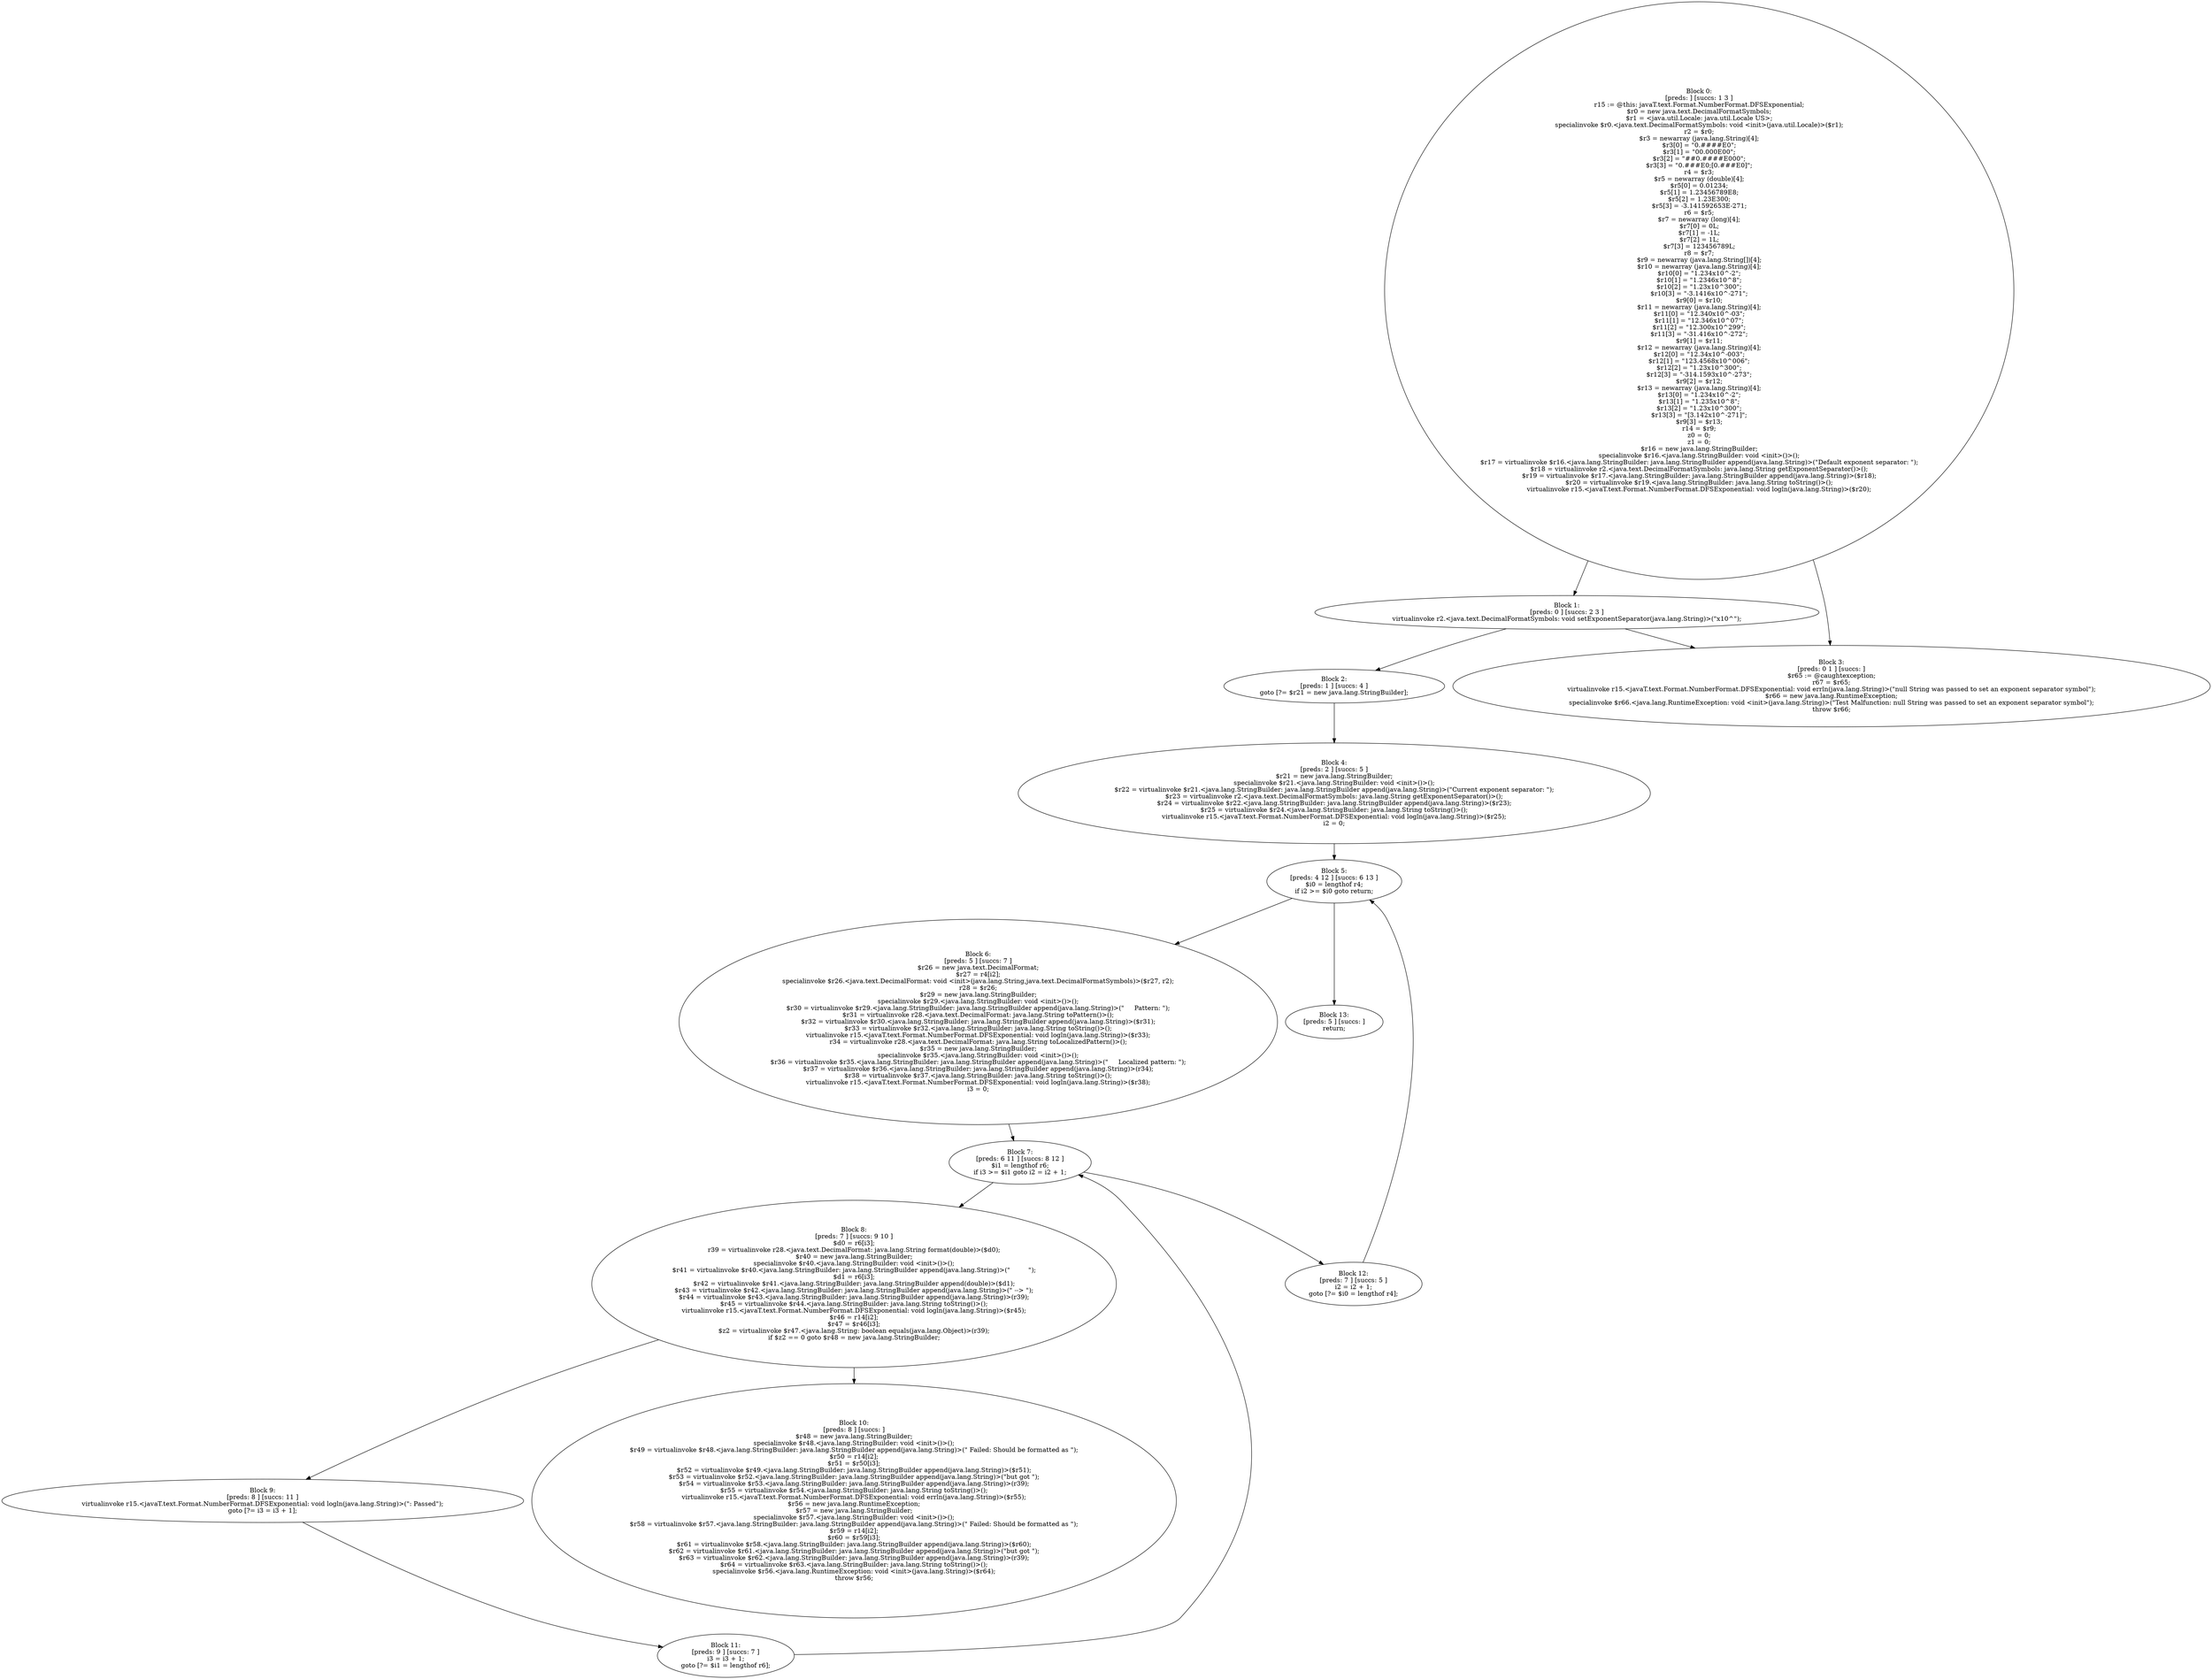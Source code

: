 digraph "unitGraph" {
    "Block 0:
[preds: ] [succs: 1 3 ]
r15 := @this: javaT.text.Format.NumberFormat.DFSExponential;
$r0 = new java.text.DecimalFormatSymbols;
$r1 = <java.util.Locale: java.util.Locale US>;
specialinvoke $r0.<java.text.DecimalFormatSymbols: void <init>(java.util.Locale)>($r1);
r2 = $r0;
$r3 = newarray (java.lang.String)[4];
$r3[0] = \"0.####E0\";
$r3[1] = \"00.000E00\";
$r3[2] = \"##0.####E000\";
$r3[3] = \"0.###E0;[0.###E0]\";
r4 = $r3;
$r5 = newarray (double)[4];
$r5[0] = 0.01234;
$r5[1] = 1.23456789E8;
$r5[2] = 1.23E300;
$r5[3] = -3.141592653E-271;
r6 = $r5;
$r7 = newarray (long)[4];
$r7[0] = 0L;
$r7[1] = -1L;
$r7[2] = 1L;
$r7[3] = 123456789L;
r8 = $r7;
$r9 = newarray (java.lang.String[])[4];
$r10 = newarray (java.lang.String)[4];
$r10[0] = \"1.234x10^-2\";
$r10[1] = \"1.2346x10^8\";
$r10[2] = \"1.23x10^300\";
$r10[3] = \"-3.1416x10^-271\";
$r9[0] = $r10;
$r11 = newarray (java.lang.String)[4];
$r11[0] = \"12.340x10^-03\";
$r11[1] = \"12.346x10^07\";
$r11[2] = \"12.300x10^299\";
$r11[3] = \"-31.416x10^-272\";
$r9[1] = $r11;
$r12 = newarray (java.lang.String)[4];
$r12[0] = \"12.34x10^-003\";
$r12[1] = \"123.4568x10^006\";
$r12[2] = \"1.23x10^300\";
$r12[3] = \"-314.1593x10^-273\";
$r9[2] = $r12;
$r13 = newarray (java.lang.String)[4];
$r13[0] = \"1.234x10^-2\";
$r13[1] = \"1.235x10^8\";
$r13[2] = \"1.23x10^300\";
$r13[3] = \"[3.142x10^-271]\";
$r9[3] = $r13;
r14 = $r9;
z0 = 0;
z1 = 0;
$r16 = new java.lang.StringBuilder;
specialinvoke $r16.<java.lang.StringBuilder: void <init>()>();
$r17 = virtualinvoke $r16.<java.lang.StringBuilder: java.lang.StringBuilder append(java.lang.String)>(\"Default exponent separator: \");
$r18 = virtualinvoke r2.<java.text.DecimalFormatSymbols: java.lang.String getExponentSeparator()>();
$r19 = virtualinvoke $r17.<java.lang.StringBuilder: java.lang.StringBuilder append(java.lang.String)>($r18);
$r20 = virtualinvoke $r19.<java.lang.StringBuilder: java.lang.String toString()>();
virtualinvoke r15.<javaT.text.Format.NumberFormat.DFSExponential: void logln(java.lang.String)>($r20);
"
    "Block 1:
[preds: 0 ] [succs: 2 3 ]
virtualinvoke r2.<java.text.DecimalFormatSymbols: void setExponentSeparator(java.lang.String)>(\"x10^\");
"
    "Block 2:
[preds: 1 ] [succs: 4 ]
goto [?= $r21 = new java.lang.StringBuilder];
"
    "Block 3:
[preds: 0 1 ] [succs: ]
$r65 := @caughtexception;
r67 = $r65;
virtualinvoke r15.<javaT.text.Format.NumberFormat.DFSExponential: void errln(java.lang.String)>(\"null String was passed to set an exponent separator symbol\");
$r66 = new java.lang.RuntimeException;
specialinvoke $r66.<java.lang.RuntimeException: void <init>(java.lang.String)>(\"Test Malfunction: null String was passed to set an exponent separator symbol\");
throw $r66;
"
    "Block 4:
[preds: 2 ] [succs: 5 ]
$r21 = new java.lang.StringBuilder;
specialinvoke $r21.<java.lang.StringBuilder: void <init>()>();
$r22 = virtualinvoke $r21.<java.lang.StringBuilder: java.lang.StringBuilder append(java.lang.String)>(\"Current exponent separator: \");
$r23 = virtualinvoke r2.<java.text.DecimalFormatSymbols: java.lang.String getExponentSeparator()>();
$r24 = virtualinvoke $r22.<java.lang.StringBuilder: java.lang.StringBuilder append(java.lang.String)>($r23);
$r25 = virtualinvoke $r24.<java.lang.StringBuilder: java.lang.String toString()>();
virtualinvoke r15.<javaT.text.Format.NumberFormat.DFSExponential: void logln(java.lang.String)>($r25);
i2 = 0;
"
    "Block 5:
[preds: 4 12 ] [succs: 6 13 ]
$i0 = lengthof r4;
if i2 >= $i0 goto return;
"
    "Block 6:
[preds: 5 ] [succs: 7 ]
$r26 = new java.text.DecimalFormat;
$r27 = r4[i2];
specialinvoke $r26.<java.text.DecimalFormat: void <init>(java.lang.String,java.text.DecimalFormatSymbols)>($r27, r2);
r28 = $r26;
$r29 = new java.lang.StringBuilder;
specialinvoke $r29.<java.lang.StringBuilder: void <init>()>();
$r30 = virtualinvoke $r29.<java.lang.StringBuilder: java.lang.StringBuilder append(java.lang.String)>(\"     Pattern: \");
$r31 = virtualinvoke r28.<java.text.DecimalFormat: java.lang.String toPattern()>();
$r32 = virtualinvoke $r30.<java.lang.StringBuilder: java.lang.StringBuilder append(java.lang.String)>($r31);
$r33 = virtualinvoke $r32.<java.lang.StringBuilder: java.lang.String toString()>();
virtualinvoke r15.<javaT.text.Format.NumberFormat.DFSExponential: void logln(java.lang.String)>($r33);
r34 = virtualinvoke r28.<java.text.DecimalFormat: java.lang.String toLocalizedPattern()>();
$r35 = new java.lang.StringBuilder;
specialinvoke $r35.<java.lang.StringBuilder: void <init>()>();
$r36 = virtualinvoke $r35.<java.lang.StringBuilder: java.lang.StringBuilder append(java.lang.String)>(\"     Localized pattern: \");
$r37 = virtualinvoke $r36.<java.lang.StringBuilder: java.lang.StringBuilder append(java.lang.String)>(r34);
$r38 = virtualinvoke $r37.<java.lang.StringBuilder: java.lang.String toString()>();
virtualinvoke r15.<javaT.text.Format.NumberFormat.DFSExponential: void logln(java.lang.String)>($r38);
i3 = 0;
"
    "Block 7:
[preds: 6 11 ] [succs: 8 12 ]
$i1 = lengthof r6;
if i3 >= $i1 goto i2 = i2 + 1;
"
    "Block 8:
[preds: 7 ] [succs: 9 10 ]
$d0 = r6[i3];
r39 = virtualinvoke r28.<java.text.DecimalFormat: java.lang.String format(double)>($d0);
$r40 = new java.lang.StringBuilder;
specialinvoke $r40.<java.lang.StringBuilder: void <init>()>();
$r41 = virtualinvoke $r40.<java.lang.StringBuilder: java.lang.StringBuilder append(java.lang.String)>(\"         \");
$d1 = r6[i3];
$r42 = virtualinvoke $r41.<java.lang.StringBuilder: java.lang.StringBuilder append(double)>($d1);
$r43 = virtualinvoke $r42.<java.lang.StringBuilder: java.lang.StringBuilder append(java.lang.String)>(\" --> \");
$r44 = virtualinvoke $r43.<java.lang.StringBuilder: java.lang.StringBuilder append(java.lang.String)>(r39);
$r45 = virtualinvoke $r44.<java.lang.StringBuilder: java.lang.String toString()>();
virtualinvoke r15.<javaT.text.Format.NumberFormat.DFSExponential: void logln(java.lang.String)>($r45);
$r46 = r14[i2];
$r47 = $r46[i3];
$z2 = virtualinvoke $r47.<java.lang.String: boolean equals(java.lang.Object)>(r39);
if $z2 == 0 goto $r48 = new java.lang.StringBuilder;
"
    "Block 9:
[preds: 8 ] [succs: 11 ]
virtualinvoke r15.<javaT.text.Format.NumberFormat.DFSExponential: void logln(java.lang.String)>(\": Passed\");
goto [?= i3 = i3 + 1];
"
    "Block 10:
[preds: 8 ] [succs: ]
$r48 = new java.lang.StringBuilder;
specialinvoke $r48.<java.lang.StringBuilder: void <init>()>();
$r49 = virtualinvoke $r48.<java.lang.StringBuilder: java.lang.StringBuilder append(java.lang.String)>(\" Failed: Should be formatted as \");
$r50 = r14[i2];
$r51 = $r50[i3];
$r52 = virtualinvoke $r49.<java.lang.StringBuilder: java.lang.StringBuilder append(java.lang.String)>($r51);
$r53 = virtualinvoke $r52.<java.lang.StringBuilder: java.lang.StringBuilder append(java.lang.String)>(\"but got \");
$r54 = virtualinvoke $r53.<java.lang.StringBuilder: java.lang.StringBuilder append(java.lang.String)>(r39);
$r55 = virtualinvoke $r54.<java.lang.StringBuilder: java.lang.String toString()>();
virtualinvoke r15.<javaT.text.Format.NumberFormat.DFSExponential: void errln(java.lang.String)>($r55);
$r56 = new java.lang.RuntimeException;
$r57 = new java.lang.StringBuilder;
specialinvoke $r57.<java.lang.StringBuilder: void <init>()>();
$r58 = virtualinvoke $r57.<java.lang.StringBuilder: java.lang.StringBuilder append(java.lang.String)>(\" Failed: Should be formatted as \");
$r59 = r14[i2];
$r60 = $r59[i3];
$r61 = virtualinvoke $r58.<java.lang.StringBuilder: java.lang.StringBuilder append(java.lang.String)>($r60);
$r62 = virtualinvoke $r61.<java.lang.StringBuilder: java.lang.StringBuilder append(java.lang.String)>(\"but got \");
$r63 = virtualinvoke $r62.<java.lang.StringBuilder: java.lang.StringBuilder append(java.lang.String)>(r39);
$r64 = virtualinvoke $r63.<java.lang.StringBuilder: java.lang.String toString()>();
specialinvoke $r56.<java.lang.RuntimeException: void <init>(java.lang.String)>($r64);
throw $r56;
"
    "Block 11:
[preds: 9 ] [succs: 7 ]
i3 = i3 + 1;
goto [?= $i1 = lengthof r6];
"
    "Block 12:
[preds: 7 ] [succs: 5 ]
i2 = i2 + 1;
goto [?= $i0 = lengthof r4];
"
    "Block 13:
[preds: 5 ] [succs: ]
return;
"
    "Block 0:
[preds: ] [succs: 1 3 ]
r15 := @this: javaT.text.Format.NumberFormat.DFSExponential;
$r0 = new java.text.DecimalFormatSymbols;
$r1 = <java.util.Locale: java.util.Locale US>;
specialinvoke $r0.<java.text.DecimalFormatSymbols: void <init>(java.util.Locale)>($r1);
r2 = $r0;
$r3 = newarray (java.lang.String)[4];
$r3[0] = \"0.####E0\";
$r3[1] = \"00.000E00\";
$r3[2] = \"##0.####E000\";
$r3[3] = \"0.###E0;[0.###E0]\";
r4 = $r3;
$r5 = newarray (double)[4];
$r5[0] = 0.01234;
$r5[1] = 1.23456789E8;
$r5[2] = 1.23E300;
$r5[3] = -3.141592653E-271;
r6 = $r5;
$r7 = newarray (long)[4];
$r7[0] = 0L;
$r7[1] = -1L;
$r7[2] = 1L;
$r7[3] = 123456789L;
r8 = $r7;
$r9 = newarray (java.lang.String[])[4];
$r10 = newarray (java.lang.String)[4];
$r10[0] = \"1.234x10^-2\";
$r10[1] = \"1.2346x10^8\";
$r10[2] = \"1.23x10^300\";
$r10[3] = \"-3.1416x10^-271\";
$r9[0] = $r10;
$r11 = newarray (java.lang.String)[4];
$r11[0] = \"12.340x10^-03\";
$r11[1] = \"12.346x10^07\";
$r11[2] = \"12.300x10^299\";
$r11[3] = \"-31.416x10^-272\";
$r9[1] = $r11;
$r12 = newarray (java.lang.String)[4];
$r12[0] = \"12.34x10^-003\";
$r12[1] = \"123.4568x10^006\";
$r12[2] = \"1.23x10^300\";
$r12[3] = \"-314.1593x10^-273\";
$r9[2] = $r12;
$r13 = newarray (java.lang.String)[4];
$r13[0] = \"1.234x10^-2\";
$r13[1] = \"1.235x10^8\";
$r13[2] = \"1.23x10^300\";
$r13[3] = \"[3.142x10^-271]\";
$r9[3] = $r13;
r14 = $r9;
z0 = 0;
z1 = 0;
$r16 = new java.lang.StringBuilder;
specialinvoke $r16.<java.lang.StringBuilder: void <init>()>();
$r17 = virtualinvoke $r16.<java.lang.StringBuilder: java.lang.StringBuilder append(java.lang.String)>(\"Default exponent separator: \");
$r18 = virtualinvoke r2.<java.text.DecimalFormatSymbols: java.lang.String getExponentSeparator()>();
$r19 = virtualinvoke $r17.<java.lang.StringBuilder: java.lang.StringBuilder append(java.lang.String)>($r18);
$r20 = virtualinvoke $r19.<java.lang.StringBuilder: java.lang.String toString()>();
virtualinvoke r15.<javaT.text.Format.NumberFormat.DFSExponential: void logln(java.lang.String)>($r20);
"->"Block 1:
[preds: 0 ] [succs: 2 3 ]
virtualinvoke r2.<java.text.DecimalFormatSymbols: void setExponentSeparator(java.lang.String)>(\"x10^\");
";
    "Block 0:
[preds: ] [succs: 1 3 ]
r15 := @this: javaT.text.Format.NumberFormat.DFSExponential;
$r0 = new java.text.DecimalFormatSymbols;
$r1 = <java.util.Locale: java.util.Locale US>;
specialinvoke $r0.<java.text.DecimalFormatSymbols: void <init>(java.util.Locale)>($r1);
r2 = $r0;
$r3 = newarray (java.lang.String)[4];
$r3[0] = \"0.####E0\";
$r3[1] = \"00.000E00\";
$r3[2] = \"##0.####E000\";
$r3[3] = \"0.###E0;[0.###E0]\";
r4 = $r3;
$r5 = newarray (double)[4];
$r5[0] = 0.01234;
$r5[1] = 1.23456789E8;
$r5[2] = 1.23E300;
$r5[3] = -3.141592653E-271;
r6 = $r5;
$r7 = newarray (long)[4];
$r7[0] = 0L;
$r7[1] = -1L;
$r7[2] = 1L;
$r7[3] = 123456789L;
r8 = $r7;
$r9 = newarray (java.lang.String[])[4];
$r10 = newarray (java.lang.String)[4];
$r10[0] = \"1.234x10^-2\";
$r10[1] = \"1.2346x10^8\";
$r10[2] = \"1.23x10^300\";
$r10[3] = \"-3.1416x10^-271\";
$r9[0] = $r10;
$r11 = newarray (java.lang.String)[4];
$r11[0] = \"12.340x10^-03\";
$r11[1] = \"12.346x10^07\";
$r11[2] = \"12.300x10^299\";
$r11[3] = \"-31.416x10^-272\";
$r9[1] = $r11;
$r12 = newarray (java.lang.String)[4];
$r12[0] = \"12.34x10^-003\";
$r12[1] = \"123.4568x10^006\";
$r12[2] = \"1.23x10^300\";
$r12[3] = \"-314.1593x10^-273\";
$r9[2] = $r12;
$r13 = newarray (java.lang.String)[4];
$r13[0] = \"1.234x10^-2\";
$r13[1] = \"1.235x10^8\";
$r13[2] = \"1.23x10^300\";
$r13[3] = \"[3.142x10^-271]\";
$r9[3] = $r13;
r14 = $r9;
z0 = 0;
z1 = 0;
$r16 = new java.lang.StringBuilder;
specialinvoke $r16.<java.lang.StringBuilder: void <init>()>();
$r17 = virtualinvoke $r16.<java.lang.StringBuilder: java.lang.StringBuilder append(java.lang.String)>(\"Default exponent separator: \");
$r18 = virtualinvoke r2.<java.text.DecimalFormatSymbols: java.lang.String getExponentSeparator()>();
$r19 = virtualinvoke $r17.<java.lang.StringBuilder: java.lang.StringBuilder append(java.lang.String)>($r18);
$r20 = virtualinvoke $r19.<java.lang.StringBuilder: java.lang.String toString()>();
virtualinvoke r15.<javaT.text.Format.NumberFormat.DFSExponential: void logln(java.lang.String)>($r20);
"->"Block 3:
[preds: 0 1 ] [succs: ]
$r65 := @caughtexception;
r67 = $r65;
virtualinvoke r15.<javaT.text.Format.NumberFormat.DFSExponential: void errln(java.lang.String)>(\"null String was passed to set an exponent separator symbol\");
$r66 = new java.lang.RuntimeException;
specialinvoke $r66.<java.lang.RuntimeException: void <init>(java.lang.String)>(\"Test Malfunction: null String was passed to set an exponent separator symbol\");
throw $r66;
";
    "Block 1:
[preds: 0 ] [succs: 2 3 ]
virtualinvoke r2.<java.text.DecimalFormatSymbols: void setExponentSeparator(java.lang.String)>(\"x10^\");
"->"Block 2:
[preds: 1 ] [succs: 4 ]
goto [?= $r21 = new java.lang.StringBuilder];
";
    "Block 1:
[preds: 0 ] [succs: 2 3 ]
virtualinvoke r2.<java.text.DecimalFormatSymbols: void setExponentSeparator(java.lang.String)>(\"x10^\");
"->"Block 3:
[preds: 0 1 ] [succs: ]
$r65 := @caughtexception;
r67 = $r65;
virtualinvoke r15.<javaT.text.Format.NumberFormat.DFSExponential: void errln(java.lang.String)>(\"null String was passed to set an exponent separator symbol\");
$r66 = new java.lang.RuntimeException;
specialinvoke $r66.<java.lang.RuntimeException: void <init>(java.lang.String)>(\"Test Malfunction: null String was passed to set an exponent separator symbol\");
throw $r66;
";
    "Block 2:
[preds: 1 ] [succs: 4 ]
goto [?= $r21 = new java.lang.StringBuilder];
"->"Block 4:
[preds: 2 ] [succs: 5 ]
$r21 = new java.lang.StringBuilder;
specialinvoke $r21.<java.lang.StringBuilder: void <init>()>();
$r22 = virtualinvoke $r21.<java.lang.StringBuilder: java.lang.StringBuilder append(java.lang.String)>(\"Current exponent separator: \");
$r23 = virtualinvoke r2.<java.text.DecimalFormatSymbols: java.lang.String getExponentSeparator()>();
$r24 = virtualinvoke $r22.<java.lang.StringBuilder: java.lang.StringBuilder append(java.lang.String)>($r23);
$r25 = virtualinvoke $r24.<java.lang.StringBuilder: java.lang.String toString()>();
virtualinvoke r15.<javaT.text.Format.NumberFormat.DFSExponential: void logln(java.lang.String)>($r25);
i2 = 0;
";
    "Block 4:
[preds: 2 ] [succs: 5 ]
$r21 = new java.lang.StringBuilder;
specialinvoke $r21.<java.lang.StringBuilder: void <init>()>();
$r22 = virtualinvoke $r21.<java.lang.StringBuilder: java.lang.StringBuilder append(java.lang.String)>(\"Current exponent separator: \");
$r23 = virtualinvoke r2.<java.text.DecimalFormatSymbols: java.lang.String getExponentSeparator()>();
$r24 = virtualinvoke $r22.<java.lang.StringBuilder: java.lang.StringBuilder append(java.lang.String)>($r23);
$r25 = virtualinvoke $r24.<java.lang.StringBuilder: java.lang.String toString()>();
virtualinvoke r15.<javaT.text.Format.NumberFormat.DFSExponential: void logln(java.lang.String)>($r25);
i2 = 0;
"->"Block 5:
[preds: 4 12 ] [succs: 6 13 ]
$i0 = lengthof r4;
if i2 >= $i0 goto return;
";
    "Block 5:
[preds: 4 12 ] [succs: 6 13 ]
$i0 = lengthof r4;
if i2 >= $i0 goto return;
"->"Block 6:
[preds: 5 ] [succs: 7 ]
$r26 = new java.text.DecimalFormat;
$r27 = r4[i2];
specialinvoke $r26.<java.text.DecimalFormat: void <init>(java.lang.String,java.text.DecimalFormatSymbols)>($r27, r2);
r28 = $r26;
$r29 = new java.lang.StringBuilder;
specialinvoke $r29.<java.lang.StringBuilder: void <init>()>();
$r30 = virtualinvoke $r29.<java.lang.StringBuilder: java.lang.StringBuilder append(java.lang.String)>(\"     Pattern: \");
$r31 = virtualinvoke r28.<java.text.DecimalFormat: java.lang.String toPattern()>();
$r32 = virtualinvoke $r30.<java.lang.StringBuilder: java.lang.StringBuilder append(java.lang.String)>($r31);
$r33 = virtualinvoke $r32.<java.lang.StringBuilder: java.lang.String toString()>();
virtualinvoke r15.<javaT.text.Format.NumberFormat.DFSExponential: void logln(java.lang.String)>($r33);
r34 = virtualinvoke r28.<java.text.DecimalFormat: java.lang.String toLocalizedPattern()>();
$r35 = new java.lang.StringBuilder;
specialinvoke $r35.<java.lang.StringBuilder: void <init>()>();
$r36 = virtualinvoke $r35.<java.lang.StringBuilder: java.lang.StringBuilder append(java.lang.String)>(\"     Localized pattern: \");
$r37 = virtualinvoke $r36.<java.lang.StringBuilder: java.lang.StringBuilder append(java.lang.String)>(r34);
$r38 = virtualinvoke $r37.<java.lang.StringBuilder: java.lang.String toString()>();
virtualinvoke r15.<javaT.text.Format.NumberFormat.DFSExponential: void logln(java.lang.String)>($r38);
i3 = 0;
";
    "Block 5:
[preds: 4 12 ] [succs: 6 13 ]
$i0 = lengthof r4;
if i2 >= $i0 goto return;
"->"Block 13:
[preds: 5 ] [succs: ]
return;
";
    "Block 6:
[preds: 5 ] [succs: 7 ]
$r26 = new java.text.DecimalFormat;
$r27 = r4[i2];
specialinvoke $r26.<java.text.DecimalFormat: void <init>(java.lang.String,java.text.DecimalFormatSymbols)>($r27, r2);
r28 = $r26;
$r29 = new java.lang.StringBuilder;
specialinvoke $r29.<java.lang.StringBuilder: void <init>()>();
$r30 = virtualinvoke $r29.<java.lang.StringBuilder: java.lang.StringBuilder append(java.lang.String)>(\"     Pattern: \");
$r31 = virtualinvoke r28.<java.text.DecimalFormat: java.lang.String toPattern()>();
$r32 = virtualinvoke $r30.<java.lang.StringBuilder: java.lang.StringBuilder append(java.lang.String)>($r31);
$r33 = virtualinvoke $r32.<java.lang.StringBuilder: java.lang.String toString()>();
virtualinvoke r15.<javaT.text.Format.NumberFormat.DFSExponential: void logln(java.lang.String)>($r33);
r34 = virtualinvoke r28.<java.text.DecimalFormat: java.lang.String toLocalizedPattern()>();
$r35 = new java.lang.StringBuilder;
specialinvoke $r35.<java.lang.StringBuilder: void <init>()>();
$r36 = virtualinvoke $r35.<java.lang.StringBuilder: java.lang.StringBuilder append(java.lang.String)>(\"     Localized pattern: \");
$r37 = virtualinvoke $r36.<java.lang.StringBuilder: java.lang.StringBuilder append(java.lang.String)>(r34);
$r38 = virtualinvoke $r37.<java.lang.StringBuilder: java.lang.String toString()>();
virtualinvoke r15.<javaT.text.Format.NumberFormat.DFSExponential: void logln(java.lang.String)>($r38);
i3 = 0;
"->"Block 7:
[preds: 6 11 ] [succs: 8 12 ]
$i1 = lengthof r6;
if i3 >= $i1 goto i2 = i2 + 1;
";
    "Block 7:
[preds: 6 11 ] [succs: 8 12 ]
$i1 = lengthof r6;
if i3 >= $i1 goto i2 = i2 + 1;
"->"Block 8:
[preds: 7 ] [succs: 9 10 ]
$d0 = r6[i3];
r39 = virtualinvoke r28.<java.text.DecimalFormat: java.lang.String format(double)>($d0);
$r40 = new java.lang.StringBuilder;
specialinvoke $r40.<java.lang.StringBuilder: void <init>()>();
$r41 = virtualinvoke $r40.<java.lang.StringBuilder: java.lang.StringBuilder append(java.lang.String)>(\"         \");
$d1 = r6[i3];
$r42 = virtualinvoke $r41.<java.lang.StringBuilder: java.lang.StringBuilder append(double)>($d1);
$r43 = virtualinvoke $r42.<java.lang.StringBuilder: java.lang.StringBuilder append(java.lang.String)>(\" --> \");
$r44 = virtualinvoke $r43.<java.lang.StringBuilder: java.lang.StringBuilder append(java.lang.String)>(r39);
$r45 = virtualinvoke $r44.<java.lang.StringBuilder: java.lang.String toString()>();
virtualinvoke r15.<javaT.text.Format.NumberFormat.DFSExponential: void logln(java.lang.String)>($r45);
$r46 = r14[i2];
$r47 = $r46[i3];
$z2 = virtualinvoke $r47.<java.lang.String: boolean equals(java.lang.Object)>(r39);
if $z2 == 0 goto $r48 = new java.lang.StringBuilder;
";
    "Block 7:
[preds: 6 11 ] [succs: 8 12 ]
$i1 = lengthof r6;
if i3 >= $i1 goto i2 = i2 + 1;
"->"Block 12:
[preds: 7 ] [succs: 5 ]
i2 = i2 + 1;
goto [?= $i0 = lengthof r4];
";
    "Block 8:
[preds: 7 ] [succs: 9 10 ]
$d0 = r6[i3];
r39 = virtualinvoke r28.<java.text.DecimalFormat: java.lang.String format(double)>($d0);
$r40 = new java.lang.StringBuilder;
specialinvoke $r40.<java.lang.StringBuilder: void <init>()>();
$r41 = virtualinvoke $r40.<java.lang.StringBuilder: java.lang.StringBuilder append(java.lang.String)>(\"         \");
$d1 = r6[i3];
$r42 = virtualinvoke $r41.<java.lang.StringBuilder: java.lang.StringBuilder append(double)>($d1);
$r43 = virtualinvoke $r42.<java.lang.StringBuilder: java.lang.StringBuilder append(java.lang.String)>(\" --> \");
$r44 = virtualinvoke $r43.<java.lang.StringBuilder: java.lang.StringBuilder append(java.lang.String)>(r39);
$r45 = virtualinvoke $r44.<java.lang.StringBuilder: java.lang.String toString()>();
virtualinvoke r15.<javaT.text.Format.NumberFormat.DFSExponential: void logln(java.lang.String)>($r45);
$r46 = r14[i2];
$r47 = $r46[i3];
$z2 = virtualinvoke $r47.<java.lang.String: boolean equals(java.lang.Object)>(r39);
if $z2 == 0 goto $r48 = new java.lang.StringBuilder;
"->"Block 9:
[preds: 8 ] [succs: 11 ]
virtualinvoke r15.<javaT.text.Format.NumberFormat.DFSExponential: void logln(java.lang.String)>(\": Passed\");
goto [?= i3 = i3 + 1];
";
    "Block 8:
[preds: 7 ] [succs: 9 10 ]
$d0 = r6[i3];
r39 = virtualinvoke r28.<java.text.DecimalFormat: java.lang.String format(double)>($d0);
$r40 = new java.lang.StringBuilder;
specialinvoke $r40.<java.lang.StringBuilder: void <init>()>();
$r41 = virtualinvoke $r40.<java.lang.StringBuilder: java.lang.StringBuilder append(java.lang.String)>(\"         \");
$d1 = r6[i3];
$r42 = virtualinvoke $r41.<java.lang.StringBuilder: java.lang.StringBuilder append(double)>($d1);
$r43 = virtualinvoke $r42.<java.lang.StringBuilder: java.lang.StringBuilder append(java.lang.String)>(\" --> \");
$r44 = virtualinvoke $r43.<java.lang.StringBuilder: java.lang.StringBuilder append(java.lang.String)>(r39);
$r45 = virtualinvoke $r44.<java.lang.StringBuilder: java.lang.String toString()>();
virtualinvoke r15.<javaT.text.Format.NumberFormat.DFSExponential: void logln(java.lang.String)>($r45);
$r46 = r14[i2];
$r47 = $r46[i3];
$z2 = virtualinvoke $r47.<java.lang.String: boolean equals(java.lang.Object)>(r39);
if $z2 == 0 goto $r48 = new java.lang.StringBuilder;
"->"Block 10:
[preds: 8 ] [succs: ]
$r48 = new java.lang.StringBuilder;
specialinvoke $r48.<java.lang.StringBuilder: void <init>()>();
$r49 = virtualinvoke $r48.<java.lang.StringBuilder: java.lang.StringBuilder append(java.lang.String)>(\" Failed: Should be formatted as \");
$r50 = r14[i2];
$r51 = $r50[i3];
$r52 = virtualinvoke $r49.<java.lang.StringBuilder: java.lang.StringBuilder append(java.lang.String)>($r51);
$r53 = virtualinvoke $r52.<java.lang.StringBuilder: java.lang.StringBuilder append(java.lang.String)>(\"but got \");
$r54 = virtualinvoke $r53.<java.lang.StringBuilder: java.lang.StringBuilder append(java.lang.String)>(r39);
$r55 = virtualinvoke $r54.<java.lang.StringBuilder: java.lang.String toString()>();
virtualinvoke r15.<javaT.text.Format.NumberFormat.DFSExponential: void errln(java.lang.String)>($r55);
$r56 = new java.lang.RuntimeException;
$r57 = new java.lang.StringBuilder;
specialinvoke $r57.<java.lang.StringBuilder: void <init>()>();
$r58 = virtualinvoke $r57.<java.lang.StringBuilder: java.lang.StringBuilder append(java.lang.String)>(\" Failed: Should be formatted as \");
$r59 = r14[i2];
$r60 = $r59[i3];
$r61 = virtualinvoke $r58.<java.lang.StringBuilder: java.lang.StringBuilder append(java.lang.String)>($r60);
$r62 = virtualinvoke $r61.<java.lang.StringBuilder: java.lang.StringBuilder append(java.lang.String)>(\"but got \");
$r63 = virtualinvoke $r62.<java.lang.StringBuilder: java.lang.StringBuilder append(java.lang.String)>(r39);
$r64 = virtualinvoke $r63.<java.lang.StringBuilder: java.lang.String toString()>();
specialinvoke $r56.<java.lang.RuntimeException: void <init>(java.lang.String)>($r64);
throw $r56;
";
    "Block 9:
[preds: 8 ] [succs: 11 ]
virtualinvoke r15.<javaT.text.Format.NumberFormat.DFSExponential: void logln(java.lang.String)>(\": Passed\");
goto [?= i3 = i3 + 1];
"->"Block 11:
[preds: 9 ] [succs: 7 ]
i3 = i3 + 1;
goto [?= $i1 = lengthof r6];
";
    "Block 11:
[preds: 9 ] [succs: 7 ]
i3 = i3 + 1;
goto [?= $i1 = lengthof r6];
"->"Block 7:
[preds: 6 11 ] [succs: 8 12 ]
$i1 = lengthof r6;
if i3 >= $i1 goto i2 = i2 + 1;
";
    "Block 12:
[preds: 7 ] [succs: 5 ]
i2 = i2 + 1;
goto [?= $i0 = lengthof r4];
"->"Block 5:
[preds: 4 12 ] [succs: 6 13 ]
$i0 = lengthof r4;
if i2 >= $i0 goto return;
";
}
